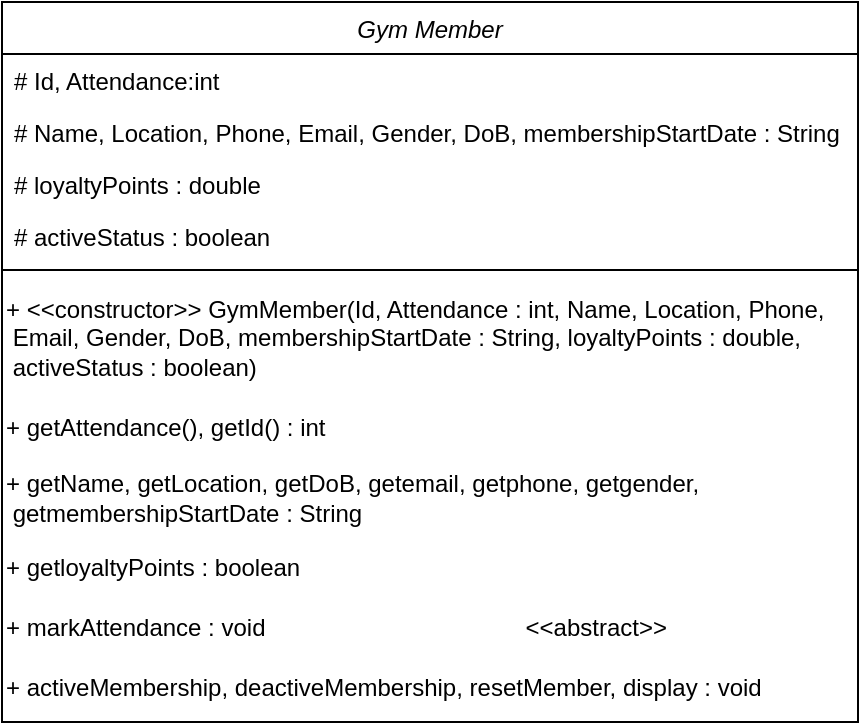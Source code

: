 <mxfile version="25.0.1">
  <diagram id="C5RBs43oDa-KdzZeNtuy" name="Page-1">
    <mxGraphModel dx="992" dy="538" grid="1" gridSize="10" guides="1" tooltips="1" connect="1" arrows="1" fold="1" page="1" pageScale="1" pageWidth="827" pageHeight="1169" math="0" shadow="0">
      <root>
        <mxCell id="WIyWlLk6GJQsqaUBKTNV-0" />
        <mxCell id="WIyWlLk6GJQsqaUBKTNV-1" parent="WIyWlLk6GJQsqaUBKTNV-0" />
        <mxCell id="zkfFHV4jXpPFQw0GAbJ--0" value="Gym Member" style="swimlane;fontStyle=2;align=center;verticalAlign=top;childLayout=stackLayout;horizontal=1;startSize=26;horizontalStack=0;resizeParent=1;resizeLast=0;collapsible=1;marginBottom=0;rounded=0;shadow=0;strokeWidth=1;" parent="WIyWlLk6GJQsqaUBKTNV-1" vertex="1">
          <mxGeometry x="180" y="20" width="428" height="360" as="geometry">
            <mxRectangle x="230" y="140" width="160" height="26" as="alternateBounds" />
          </mxGeometry>
        </mxCell>
        <mxCell id="zkfFHV4jXpPFQw0GAbJ--1" value="# Id, Attendance:int" style="text;align=left;verticalAlign=top;spacingLeft=4;spacingRight=4;overflow=hidden;rotatable=0;points=[[0,0.5],[1,0.5]];portConstraint=eastwest;" parent="zkfFHV4jXpPFQw0GAbJ--0" vertex="1">
          <mxGeometry y="26" width="428" height="26" as="geometry" />
        </mxCell>
        <mxCell id="zkfFHV4jXpPFQw0GAbJ--2" value="# Name, Location, Phone, Email, Gender, DoB, membershipStartDate : String" style="text;align=left;verticalAlign=top;spacingLeft=4;spacingRight=4;overflow=hidden;rotatable=0;points=[[0,0.5],[1,0.5]];portConstraint=eastwest;rounded=0;shadow=0;html=0;" parent="zkfFHV4jXpPFQw0GAbJ--0" vertex="1">
          <mxGeometry y="52" width="428" height="26" as="geometry" />
        </mxCell>
        <mxCell id="zkfFHV4jXpPFQw0GAbJ--3" value="# loyaltyPoints : double" style="text;align=left;verticalAlign=top;spacingLeft=4;spacingRight=4;overflow=hidden;rotatable=0;points=[[0,0.5],[1,0.5]];portConstraint=eastwest;rounded=0;shadow=0;html=0;" parent="zkfFHV4jXpPFQw0GAbJ--0" vertex="1">
          <mxGeometry y="78" width="428" height="26" as="geometry" />
        </mxCell>
        <mxCell id="zkfFHV4jXpPFQw0GAbJ--5" value="# activeStatus : boolean" style="text;align=left;verticalAlign=top;spacingLeft=4;spacingRight=4;overflow=hidden;rotatable=0;points=[[0,0.5],[1,0.5]];portConstraint=eastwest;" parent="zkfFHV4jXpPFQw0GAbJ--0" vertex="1">
          <mxGeometry y="104" width="428" height="26" as="geometry" />
        </mxCell>
        <mxCell id="zkfFHV4jXpPFQw0GAbJ--4" value="" style="line;html=1;strokeWidth=1;align=left;verticalAlign=middle;spacingTop=-1;spacingLeft=3;spacingRight=3;rotatable=0;labelPosition=right;points=[];portConstraint=eastwest;" parent="zkfFHV4jXpPFQw0GAbJ--0" vertex="1">
          <mxGeometry y="130" width="428" height="8" as="geometry" />
        </mxCell>
        <mxCell id="Ao8UuBO0GLUL9B0oODBK-1" value="+ &amp;lt;&amp;lt;constructor&amp;gt;&amp;gt; GymMember(Id, Attendance : int,&amp;nbsp;&lt;span style=&quot;&quot;&gt;Name, Location, Phone,&lt;/span&gt;&lt;div&gt;&lt;span style=&quot;&quot;&gt;&amp;nbsp;Email, Gender, DoB, membershipStartDate : String, loyaltyPoints : double,&lt;/span&gt;&lt;/div&gt;&lt;div&gt;&lt;span style=&quot;&quot;&gt;&amp;nbsp;activeStatus : boolean)&lt;/span&gt;&lt;/div&gt;" style="text;html=1;align=left;verticalAlign=middle;resizable=0;points=[];autosize=1;strokeColor=none;fillColor=none;" vertex="1" parent="zkfFHV4jXpPFQw0GAbJ--0">
          <mxGeometry y="138" width="428" height="60" as="geometry" />
        </mxCell>
        <mxCell id="Ao8UuBO0GLUL9B0oODBK-2" value="+ getAttendance(), getId() : int" style="text;html=1;align=left;verticalAlign=middle;resizable=0;points=[];autosize=1;strokeColor=none;fillColor=none;" vertex="1" parent="zkfFHV4jXpPFQw0GAbJ--0">
          <mxGeometry y="198" width="428" height="30" as="geometry" />
        </mxCell>
        <mxCell id="Ao8UuBO0GLUL9B0oODBK-7" value="+ getName, getLocation, getDoB, getemail, getphone, getgender,&lt;div&gt;&amp;nbsp;getmembershipStartDate : String&lt;/div&gt;" style="text;html=1;align=left;verticalAlign=middle;resizable=0;points=[];autosize=1;strokeColor=none;fillColor=none;" vertex="1" parent="zkfFHV4jXpPFQw0GAbJ--0">
          <mxGeometry y="228" width="428" height="40" as="geometry" />
        </mxCell>
        <mxCell id="Ao8UuBO0GLUL9B0oODBK-6" value="+ getloyaltyPoints : boolean" style="text;html=1;align=left;verticalAlign=middle;resizable=0;points=[];autosize=1;strokeColor=none;fillColor=none;" vertex="1" parent="zkfFHV4jXpPFQw0GAbJ--0">
          <mxGeometry y="268" width="428" height="30" as="geometry" />
        </mxCell>
        <mxCell id="Ao8UuBO0GLUL9B0oODBK-5" value="+ markAttendance : void&amp;nbsp; &amp;nbsp; &amp;nbsp; &amp;nbsp; &amp;nbsp; &amp;nbsp; &amp;nbsp; &amp;nbsp; &amp;nbsp; &amp;nbsp; &amp;nbsp; &amp;nbsp; &amp;nbsp; &amp;nbsp; &amp;nbsp; &amp;nbsp; &amp;nbsp; &amp;nbsp; &amp;nbsp; &amp;nbsp;&amp;lt;&amp;lt;abstract&amp;gt;&amp;gt;" style="text;html=1;align=left;verticalAlign=middle;resizable=0;points=[];autosize=1;strokeColor=none;fillColor=none;" vertex="1" parent="zkfFHV4jXpPFQw0GAbJ--0">
          <mxGeometry y="298" width="428" height="30" as="geometry" />
        </mxCell>
        <mxCell id="Ao8UuBO0GLUL9B0oODBK-4" value="+ activeMembership, deactiveMembership, resetMember, display : void" style="text;html=1;align=left;verticalAlign=middle;resizable=0;points=[];autosize=1;strokeColor=none;fillColor=none;" vertex="1" parent="zkfFHV4jXpPFQw0GAbJ--0">
          <mxGeometry y="328" width="428" height="30" as="geometry" />
        </mxCell>
      </root>
    </mxGraphModel>
  </diagram>
</mxfile>
